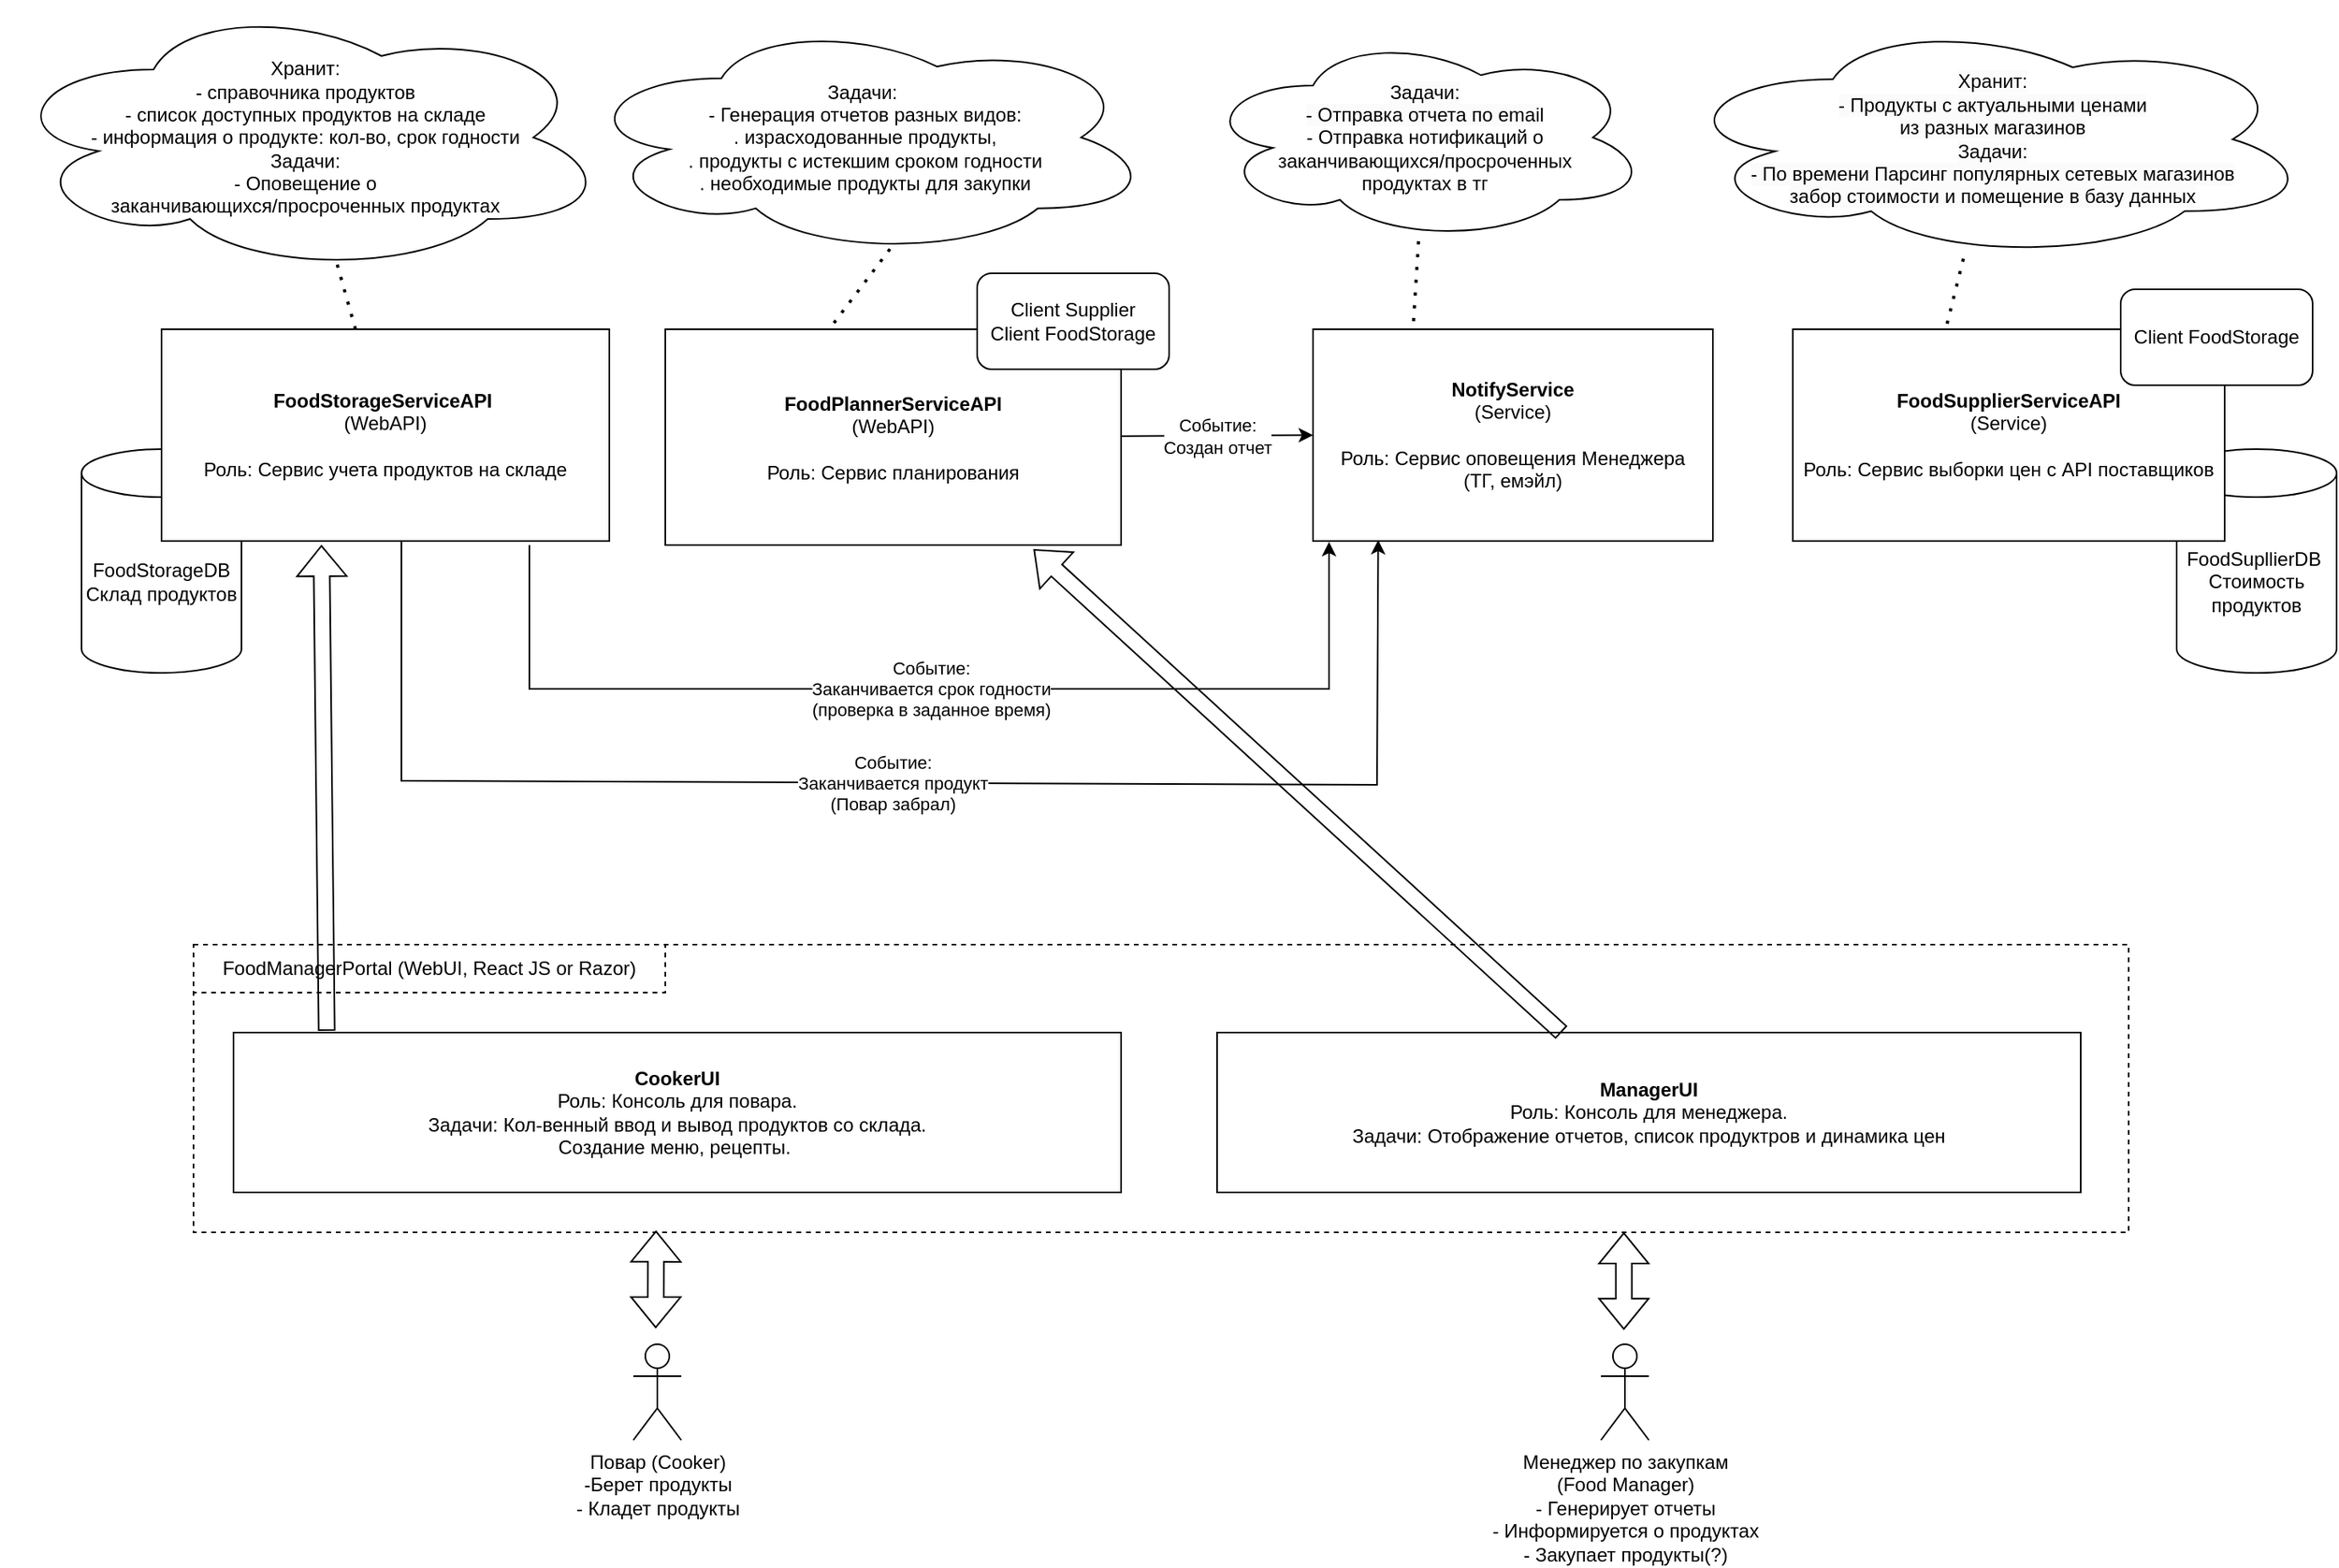 <mxfile version="23.1.4" type="device">
  <diagram name="Page-1" id="T6cko9FeHpLKsRzLdbao">
    <mxGraphModel dx="1687" dy="1059" grid="1" gridSize="10" guides="1" tooltips="1" connect="1" arrows="1" fold="1" page="1" pageScale="1" pageWidth="850" pageHeight="1100" math="0" shadow="0">
      <root>
        <mxCell id="0" />
        <mxCell id="1" parent="0" />
        <mxCell id="1WLvX2fDrFhUAKe2hhPe-2" value="FoodSupllierDB&amp;nbsp;&lt;br&gt;Стоимость продуктов" style="shape=cylinder3;whiteSpace=wrap;html=1;boundedLbl=1;backgroundOutline=1;size=15;direction=east;shadow=0;" parent="1" vertex="1">
          <mxGeometry x="1390" y="290" width="100" height="140" as="geometry" />
        </mxCell>
        <mxCell id="_-U-S_5GEpXPM-ycMZ6S-1" value="FoodStorageDB&lt;br&gt;Склад продуктов" style="shape=cylinder3;whiteSpace=wrap;html=1;boundedLbl=1;backgroundOutline=1;size=15;" parent="1" vertex="1">
          <mxGeometry x="80" y="290" width="100" height="140" as="geometry" />
        </mxCell>
        <mxCell id="_-U-S_5GEpXPM-ycMZ6S-2" value="&lt;b&gt;FoodStorageServiceAPI&amp;nbsp;&lt;br&gt;&lt;/b&gt;(WebAPI)&lt;br&gt;&lt;br&gt;Роль: Сервис учета продуктов на складе" style="rounded=0;whiteSpace=wrap;html=1;" parent="1" vertex="1">
          <mxGeometry x="130" y="215" width="280" height="132.5" as="geometry" />
        </mxCell>
        <mxCell id="_-U-S_5GEpXPM-ycMZ6S-4" value="Повар (Cooker)&lt;br&gt;-Берет продукты&lt;br&gt;- Кладет продукты" style="shape=umlActor;verticalLabelPosition=bottom;verticalAlign=top;html=1;outlineConnect=0;" parent="1" vertex="1">
          <mxGeometry x="425" y="850" width="30" height="60" as="geometry" />
        </mxCell>
        <mxCell id="_-U-S_5GEpXPM-ycMZ6S-5" value="Менеджер по закупкам&lt;br&gt;(Food Manager)&lt;br&gt;- Генерирует отчеты&lt;br&gt;- Информируется о продуктах&lt;br&gt;- Закупает продукты(?)" style="shape=umlActor;verticalLabelPosition=bottom;verticalAlign=top;html=1;outlineConnect=0;" parent="1" vertex="1">
          <mxGeometry x="1030" y="850" width="30" height="60" as="geometry" />
        </mxCell>
        <mxCell id="_-U-S_5GEpXPM-ycMZ6S-10" value="&lt;b&gt;NotifyService&lt;br&gt;&lt;/b&gt;(Service)&lt;br&gt;&lt;br&gt;Роль: Сервис оповещения Менеджера&lt;br&gt;(ТГ, емэйл)" style="rounded=0;whiteSpace=wrap;html=1;" parent="1" vertex="1">
          <mxGeometry x="850" y="215" width="250" height="132.5" as="geometry" />
        </mxCell>
        <mxCell id="_-U-S_5GEpXPM-ycMZ6S-22" value="" style="rounded=0;whiteSpace=wrap;html=1;dashed=1;" parent="1" vertex="1">
          <mxGeometry x="150" y="600" width="1210" height="180" as="geometry" />
        </mxCell>
        <mxCell id="_-U-S_5GEpXPM-ycMZ6S-23" value="&lt;b&gt;CookerUI&lt;/b&gt;&lt;br&gt;Роль: Консоль для повара.&lt;br&gt;Задачи: Кол-венный ввод и вывод продуктов со склада. &lt;br&gt;Создание меню, рецепты.&amp;nbsp;" style="rounded=0;whiteSpace=wrap;html=1;" parent="1" vertex="1">
          <mxGeometry x="175" y="655" width="555" height="100" as="geometry" />
        </mxCell>
        <mxCell id="_-U-S_5GEpXPM-ycMZ6S-24" value="&lt;b&gt;ManagerUI&lt;/b&gt;&lt;br&gt;Роль: Консоль для менеджера.&lt;br&gt;Задачи: Отображение отчетов, список продуктров и динамика цен" style="rounded=0;whiteSpace=wrap;html=1;" parent="1" vertex="1">
          <mxGeometry x="790" y="655" width="540" height="100" as="geometry" />
        </mxCell>
        <mxCell id="_-U-S_5GEpXPM-ycMZ6S-25" value="FoodManagerPortal (WebUI, React JS or Razor)" style="text;html=1;strokeColor=default;fillColor=none;align=center;verticalAlign=middle;whiteSpace=wrap;rounded=0;dashed=1;" parent="1" vertex="1">
          <mxGeometry x="150" y="600" width="295" height="30" as="geometry" />
        </mxCell>
        <mxCell id="_-U-S_5GEpXPM-ycMZ6S-33" value="&lt;b&gt;FoodSupplierServiceAPI&lt;/b&gt; &lt;br&gt;(Service)&lt;br&gt;&lt;br&gt;Роль: Сервис выборки цен с API поставщиков" style="rounded=0;whiteSpace=wrap;html=1;" parent="1" vertex="1">
          <mxGeometry x="1150" y="215" width="270" height="132.5" as="geometry" />
        </mxCell>
        <mxCell id="EZJYrZKHXKxH80ixJi9q-12" value="" style="shape=flexArrow;endArrow=classic;startArrow=classic;html=1;rounded=0;entryX=0.239;entryY=0.994;entryDx=0;entryDy=0;entryPerimeter=0;" parent="1" target="_-U-S_5GEpXPM-ycMZ6S-22" edge="1">
          <mxGeometry width="100" height="100" relative="1" as="geometry">
            <mxPoint x="439" y="840" as="sourcePoint" />
            <mxPoint x="445" y="790" as="targetPoint" />
          </mxGeometry>
        </mxCell>
        <mxCell id="EZJYrZKHXKxH80ixJi9q-13" value="" style="shape=flexArrow;endArrow=classic;startArrow=classic;html=1;rounded=0;entryX=0.239;entryY=0.994;entryDx=0;entryDy=0;entryPerimeter=0;" parent="1" edge="1">
          <mxGeometry width="100" height="100" relative="1" as="geometry">
            <mxPoint x="1044.33" y="841" as="sourcePoint" />
            <mxPoint x="1044.33" y="780" as="targetPoint" />
          </mxGeometry>
        </mxCell>
        <mxCell id="Dzf9_RZgPLpFtMjpO3eX-1" value="Хранит:&lt;br&gt;- справочника продуктов&lt;br&gt;-&amp;nbsp;список доступных продуктов на складе &lt;br&gt;- информация о продукте: кол-во, срок годности&lt;br&gt;Задачи:&lt;br&gt;- Оповещение о &lt;br&gt;заканчивающихся/просроченных продуктах" style="ellipse;shape=cloud;whiteSpace=wrap;html=1;" parent="1" vertex="1">
          <mxGeometry x="30" y="10" width="380" height="170" as="geometry" />
        </mxCell>
        <mxCell id="Dzf9_RZgPLpFtMjpO3eX-2" value="" style="endArrow=none;dashed=1;html=1;dashPattern=1 3;strokeWidth=2;rounded=0;entryX=0.55;entryY=0.95;entryDx=0;entryDy=0;entryPerimeter=0;" parent="1" source="_-U-S_5GEpXPM-ycMZ6S-2" target="Dzf9_RZgPLpFtMjpO3eX-1" edge="1">
          <mxGeometry width="50" height="50" relative="1" as="geometry">
            <mxPoint x="240" y="490" as="sourcePoint" />
            <mxPoint x="290" y="440" as="targetPoint" />
          </mxGeometry>
        </mxCell>
        <mxCell id="Dzf9_RZgPLpFtMjpO3eX-3" value="Задачи:&amp;nbsp;&lt;br&gt;- Генерация отчетов разных видов:&lt;br&gt;. израсходованные продукты, &lt;br&gt;. продукты c истекшим сроком годности&lt;br&gt;. необходимые продукты для закупки" style="ellipse;shape=cloud;whiteSpace=wrap;html=1;" parent="1" vertex="1">
          <mxGeometry x="390" y="21.12" width="360" height="147.75" as="geometry" />
        </mxCell>
        <mxCell id="Dzf9_RZgPLpFtMjpO3eX-4" value="&lt;span style=&quot;color: rgb(0, 0, 0); font-family: Helvetica; font-size: 12px; font-style: normal; font-variant-ligatures: normal; font-variant-caps: normal; font-weight: 400; letter-spacing: normal; orphans: 2; text-align: center; text-indent: 0px; text-transform: none; widows: 2; word-spacing: 0px; -webkit-text-stroke-width: 0px; background-color: rgb(251, 251, 251); text-decoration-thickness: initial; text-decoration-style: initial; text-decoration-color: initial; float: none; display: inline !important;&quot;&gt;Задачи: &lt;br&gt;- Отправка отчета по email&lt;br&gt;&lt;/span&gt;- Отправка нотификаций о &lt;br&gt;заканчивающихся/просроченных &lt;br&gt;продуктах в тг" style="ellipse;shape=cloud;whiteSpace=wrap;html=1;" parent="1" vertex="1">
          <mxGeometry x="780" y="30" width="280" height="130" as="geometry" />
        </mxCell>
        <mxCell id="Dzf9_RZgPLpFtMjpO3eX-5" value="&lt;span style=&quot;color: rgb(0, 0, 0); font-family: Helvetica; font-size: 12px; font-style: normal; font-variant-ligatures: normal; font-variant-caps: normal; font-weight: 400; letter-spacing: normal; orphans: 2; text-align: center; text-indent: 0px; text-transform: none; widows: 2; word-spacing: 0px; -webkit-text-stroke-width: 0px; background-color: rgb(251, 251, 251); text-decoration-thickness: initial; text-decoration-style: initial; text-decoration-color: initial; float: none; display: inline !important;&quot;&gt;Хранит:&lt;br&gt;- Продукты с актуальными ценами &lt;br&gt;из разных магазинов&lt;br&gt;Задачи: &lt;br&gt;- По времени Парсинг популярных сетевых магазинов &lt;br&gt;забор стоимости и помещение в базу данных&lt;/span&gt;" style="ellipse;shape=cloud;whiteSpace=wrap;html=1;" parent="1" vertex="1">
          <mxGeometry x="1075" y="21.12" width="400" height="150" as="geometry" />
        </mxCell>
        <mxCell id="Dzf9_RZgPLpFtMjpO3eX-6" value="" style="endArrow=classic;html=1;rounded=0;entryX=0;entryY=0.5;entryDx=0;entryDy=0;" parent="1" source="_-U-S_5GEpXPM-ycMZ6S-3" target="_-U-S_5GEpXPM-ycMZ6S-10" edge="1">
          <mxGeometry relative="1" as="geometry">
            <mxPoint x="755" y="285" as="sourcePoint" />
            <mxPoint x="840" y="282" as="targetPoint" />
          </mxGeometry>
        </mxCell>
        <mxCell id="Dzf9_RZgPLpFtMjpO3eX-7" value="Событие:&lt;br&gt;Создан отчет" style="edgeLabel;resizable=0;html=1;align=center;verticalAlign=middle;" parent="Dzf9_RZgPLpFtMjpO3eX-6" connectable="0" vertex="1">
          <mxGeometry relative="1" as="geometry" />
        </mxCell>
        <mxCell id="Dzf9_RZgPLpFtMjpO3eX-23" value="" style="endArrow=classic;html=1;rounded=0;entryX=0.163;entryY=0.995;entryDx=0;entryDy=0;entryPerimeter=0;" parent="1" target="_-U-S_5GEpXPM-ycMZ6S-10" edge="1">
          <mxGeometry relative="1" as="geometry">
            <mxPoint x="280" y="347.5" as="sourcePoint" />
            <mxPoint x="970" y="347.517" as="targetPoint" />
            <Array as="points">
              <mxPoint x="280" y="497.5" />
              <mxPoint x="890" y="500" />
            </Array>
          </mxGeometry>
        </mxCell>
        <mxCell id="Dzf9_RZgPLpFtMjpO3eX-24" value="Событие:&lt;br&gt;Заканчивается продукт&lt;br&gt;(Повар забрал)" style="edgeLabel;resizable=0;html=1;align=center;verticalAlign=middle;" parent="Dzf9_RZgPLpFtMjpO3eX-23" connectable="0" vertex="1">
          <mxGeometry relative="1" as="geometry" />
        </mxCell>
        <mxCell id="Dzf9_RZgPLpFtMjpO3eX-25" value="" style="endArrow=classic;html=1;rounded=0;entryX=0.04;entryY=1.004;entryDx=0;entryDy=0;entryPerimeter=0;" parent="1" target="_-U-S_5GEpXPM-ycMZ6S-10" edge="1">
          <mxGeometry relative="1" as="geometry">
            <mxPoint x="360" y="350" as="sourcePoint" />
            <mxPoint x="860" y="350" as="targetPoint" />
            <Array as="points">
              <mxPoint x="360" y="440" />
              <mxPoint x="620" y="440" />
              <mxPoint x="860" y="440" />
            </Array>
          </mxGeometry>
        </mxCell>
        <mxCell id="Dzf9_RZgPLpFtMjpO3eX-26" value="Событие:&lt;br&gt;Заканчивается срок годности&lt;br&gt;(проверка в заданное время)" style="edgeLabel;resizable=0;html=1;align=center;verticalAlign=middle;" parent="Dzf9_RZgPLpFtMjpO3eX-25" connectable="0" vertex="1">
          <mxGeometry relative="1" as="geometry" />
        </mxCell>
        <mxCell id="Dzf9_RZgPLpFtMjpO3eX-28" value="" style="endArrow=none;dashed=1;html=1;dashPattern=1 3;strokeWidth=2;rounded=0;exitX=0.353;exitY=0.018;exitDx=0;exitDy=0;exitPerimeter=0;entryX=0.55;entryY=0.95;entryDx=0;entryDy=0;entryPerimeter=0;" parent="1" source="_-U-S_5GEpXPM-ycMZ6S-3" target="Dzf9_RZgPLpFtMjpO3eX-3" edge="1">
          <mxGeometry width="50" height="50" relative="1" as="geometry">
            <mxPoint x="480" y="146.25" as="sourcePoint" />
            <mxPoint x="530" y="96.25" as="targetPoint" />
          </mxGeometry>
        </mxCell>
        <mxCell id="Dzf9_RZgPLpFtMjpO3eX-29" value="" style="endArrow=none;dashed=1;html=1;dashPattern=1 3;strokeWidth=2;rounded=0;" parent="1" source="_-U-S_5GEpXPM-ycMZ6S-3" edge="1">
          <mxGeometry width="50" height="50" relative="1" as="geometry">
            <mxPoint x="670" y="300" as="sourcePoint" />
            <mxPoint x="720" y="250" as="targetPoint" />
          </mxGeometry>
        </mxCell>
        <mxCell id="Dzf9_RZgPLpFtMjpO3eX-30" value="" style="endArrow=none;dashed=1;html=1;dashPattern=1 3;strokeWidth=2;rounded=0;" parent="1" target="_-U-S_5GEpXPM-ycMZ6S-3" edge="1">
          <mxGeometry width="50" height="50" relative="1" as="geometry">
            <mxPoint x="670" y="300" as="sourcePoint" />
            <mxPoint x="720" y="250" as="targetPoint" />
          </mxGeometry>
        </mxCell>
        <mxCell id="_-U-S_5GEpXPM-ycMZ6S-3" value="&lt;b&gt;FoodPlannerServiceAPI&lt;/b&gt; &lt;br&gt;(WebAPI)&lt;br&gt;&lt;br&gt;Роль: Сервис планирования" style="rounded=0;whiteSpace=wrap;html=1;" parent="1" vertex="1">
          <mxGeometry x="445" y="215" width="285" height="135" as="geometry" />
        </mxCell>
        <mxCell id="Dzf9_RZgPLpFtMjpO3eX-31" value="" style="endArrow=none;dashed=1;html=1;dashPattern=1 3;strokeWidth=2;rounded=0;entryX=0.25;entryY=0;entryDx=0;entryDy=0;" parent="1" source="Dzf9_RZgPLpFtMjpO3eX-4" target="_-U-S_5GEpXPM-ycMZ6S-10" edge="1">
          <mxGeometry width="50" height="50" relative="1" as="geometry">
            <mxPoint x="915" y="186.25" as="sourcePoint" />
            <mxPoint x="915" y="206.961" as="targetPoint" />
          </mxGeometry>
        </mxCell>
        <mxCell id="Dzf9_RZgPLpFtMjpO3eX-32" value="" style="endArrow=none;dashed=1;html=1;dashPattern=1 3;strokeWidth=2;rounded=0;entryX=0.353;entryY=0.009;entryDx=0;entryDy=0;entryPerimeter=0;" parent="1" source="Dzf9_RZgPLpFtMjpO3eX-5" target="_-U-S_5GEpXPM-ycMZ6S-33" edge="1">
          <mxGeometry width="50" height="50" relative="1" as="geometry">
            <mxPoint x="1252.5" y="146.25" as="sourcePoint" />
            <mxPoint x="1252.5" y="166.961" as="targetPoint" />
          </mxGeometry>
        </mxCell>
        <mxCell id="Dzf9_RZgPLpFtMjpO3eX-27" value="Client Supplier&lt;br&gt;Client FoodStorage" style="rounded=1;whiteSpace=wrap;html=1;" parent="1" vertex="1">
          <mxGeometry x="640" y="180" width="120" height="60" as="geometry" />
        </mxCell>
        <mxCell id="Dzf9_RZgPLpFtMjpO3eX-34" value="" style="shape=flexArrow;endArrow=classic;html=1;rounded=0;exitX=0.105;exitY=-0.011;exitDx=0;exitDy=0;exitPerimeter=0;" parent="1" source="_-U-S_5GEpXPM-ycMZ6S-23" edge="1">
          <mxGeometry width="50" height="50" relative="1" as="geometry">
            <mxPoint x="180" y="400" as="sourcePoint" />
            <mxPoint x="230" y="350" as="targetPoint" />
          </mxGeometry>
        </mxCell>
        <mxCell id="Dzf9_RZgPLpFtMjpO3eX-35" value="" style="shape=flexArrow;endArrow=classic;html=1;rounded=0;entryX=0.808;entryY=1.02;entryDx=0;entryDy=0;entryPerimeter=0;" parent="1" source="_-U-S_5GEpXPM-ycMZ6S-24" target="_-U-S_5GEpXPM-ycMZ6S-3" edge="1">
          <mxGeometry width="50" height="50" relative="1" as="geometry">
            <mxPoint x="690" y="420" as="sourcePoint" />
            <mxPoint x="740" y="370" as="targetPoint" />
          </mxGeometry>
        </mxCell>
        <mxCell id="6whZ7WU1Rm5yx5GK0FQb-1" value="Client FoodStorage" style="rounded=1;whiteSpace=wrap;html=1;" vertex="1" parent="1">
          <mxGeometry x="1355" y="190" width="120" height="60" as="geometry" />
        </mxCell>
      </root>
    </mxGraphModel>
  </diagram>
</mxfile>
